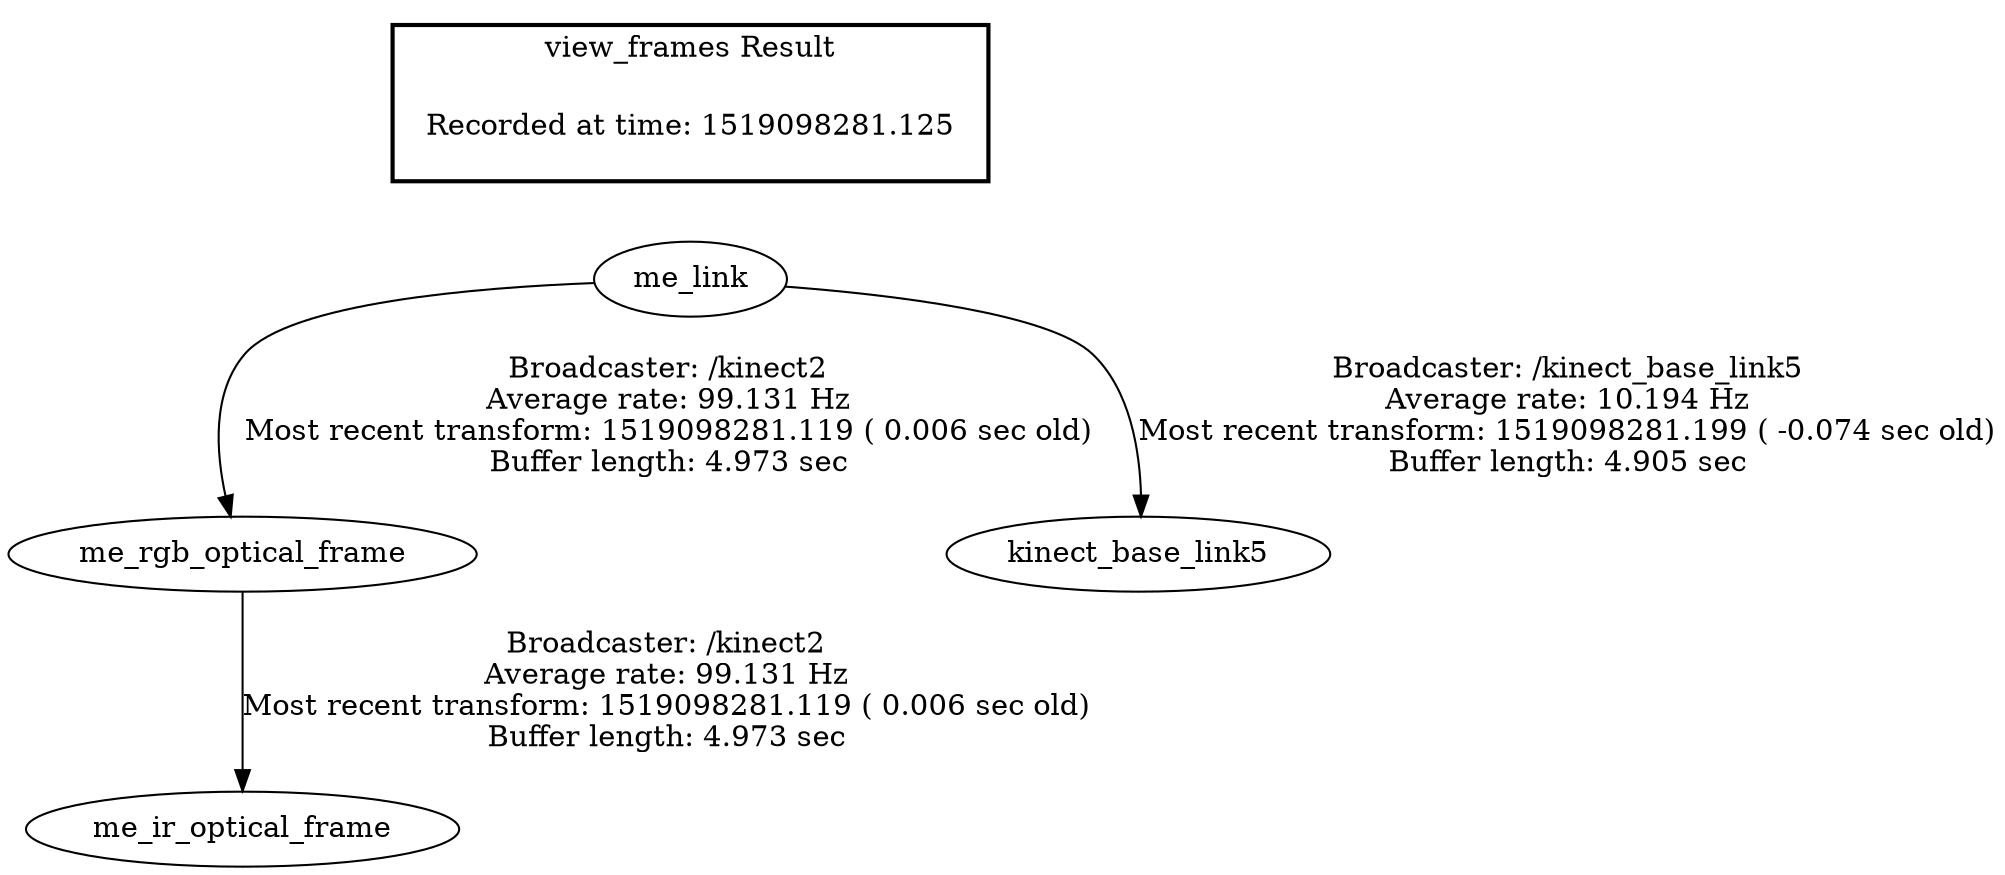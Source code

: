 digraph G {
"me_link" -> "me_rgb_optical_frame"[label="Broadcaster: /kinect2\nAverage rate: 99.131 Hz\nMost recent transform: 1519098281.119 ( 0.006 sec old)\nBuffer length: 4.973 sec\n"];
"me_rgb_optical_frame" -> "me_ir_optical_frame"[label="Broadcaster: /kinect2\nAverage rate: 99.131 Hz\nMost recent transform: 1519098281.119 ( 0.006 sec old)\nBuffer length: 4.973 sec\n"];
"me_link" -> "kinect_base_link5"[label="Broadcaster: /kinect_base_link5\nAverage rate: 10.194 Hz\nMost recent transform: 1519098281.199 ( -0.074 sec old)\nBuffer length: 4.905 sec\n"];
edge [style=invis];
 subgraph cluster_legend { style=bold; color=black; label ="view_frames Result";
"Recorded at time: 1519098281.125"[ shape=plaintext ] ;
 }->"me_link";
}